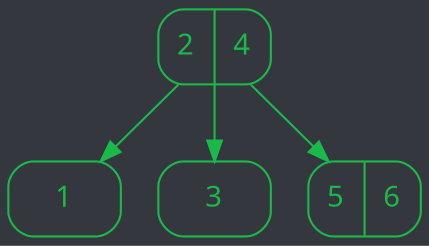 digraph tree {
node [shape=Mrecord, style=filled, fillcolor="#34373d", fontcolor="#1aba4a", fontname=Ubuntu, compound=true, color="#1aba4a"];
edge [color="#1aba4a"];
graph [rankdir=TD, bgcolor="#34373d"];
node2 [label=" 2| 4"];
node1 [label=" 1"];
node2 -> node1;
node3 [label=" 3"];
node2 -> node3;
node5 [label=" 5| 6"];
node2 -> node5;
}